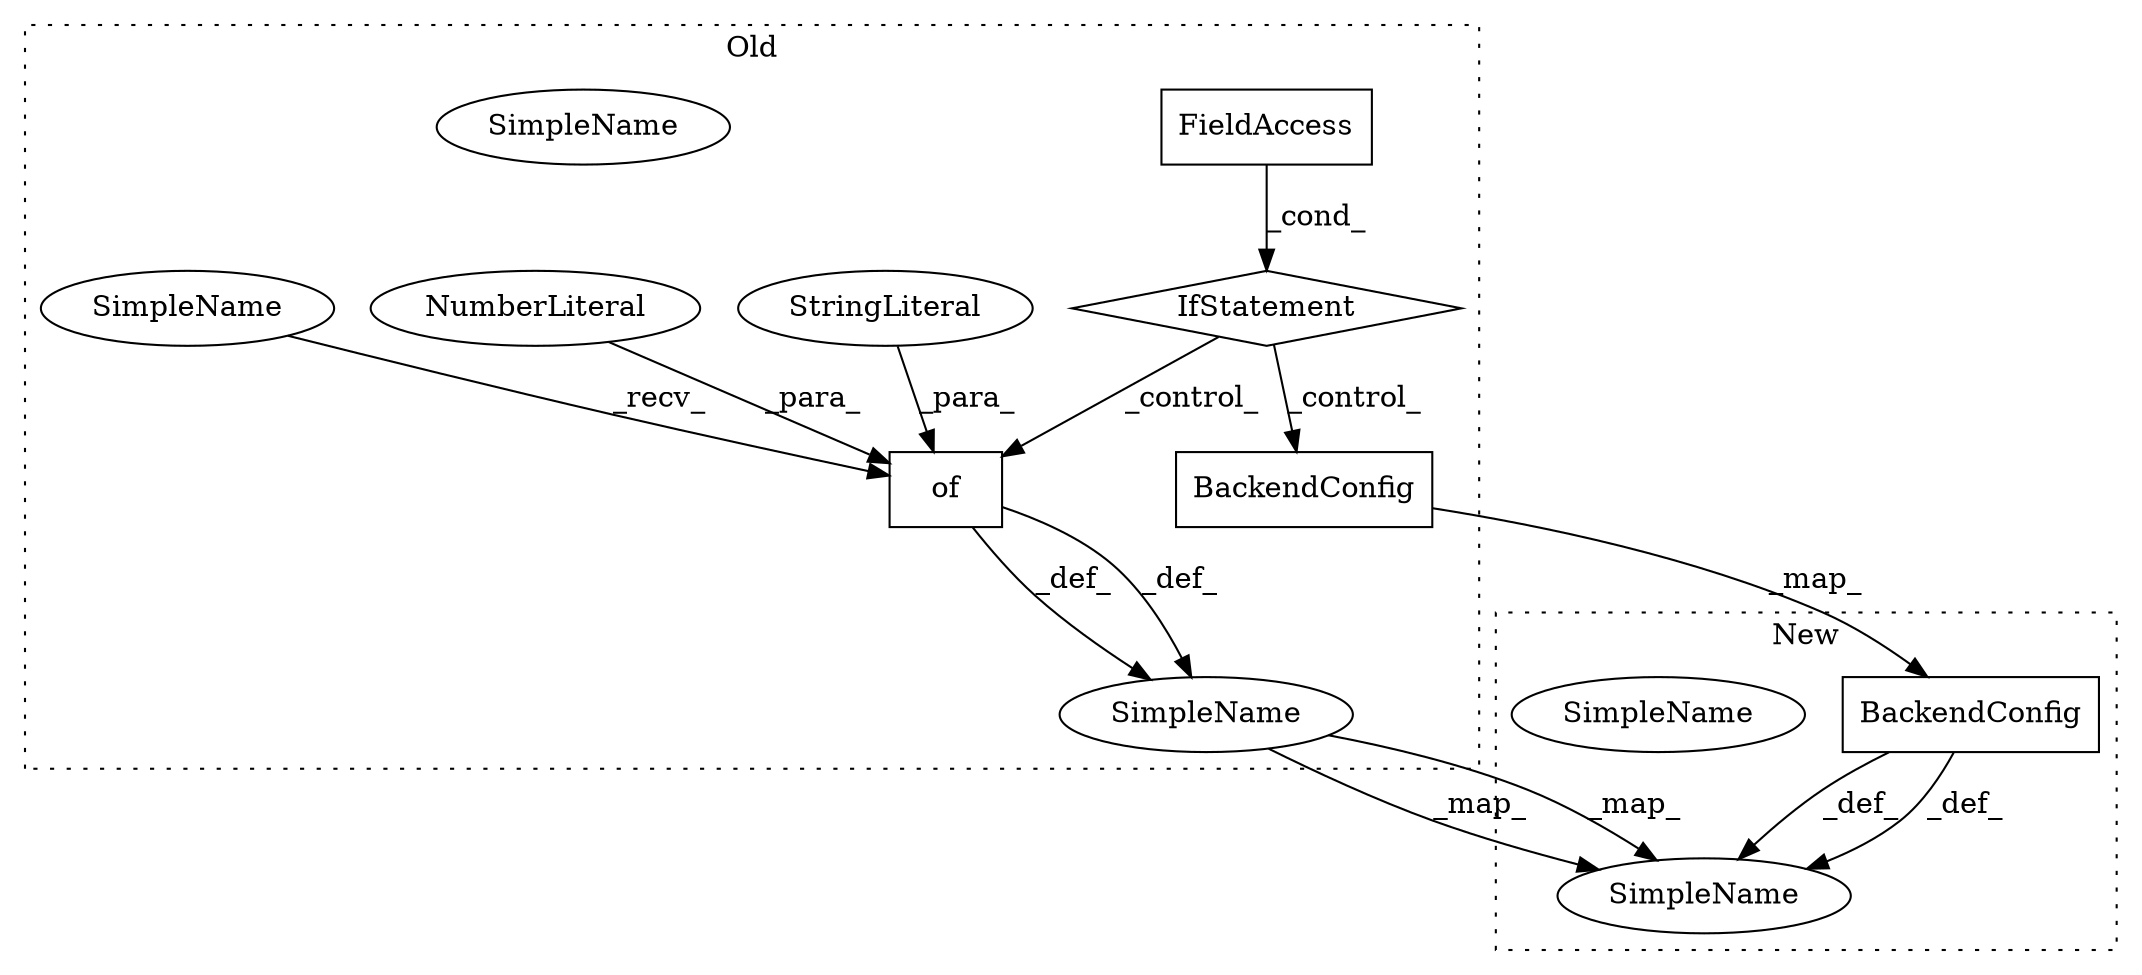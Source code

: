 digraph G {
subgraph cluster0 {
1 [label="BackendConfig" a="32" s="17778,17793" l="14,1" shape="box"];
3 [label="IfStatement" a="25" s="17748" l="3" shape="diamond"];
4 [label="FieldAccess" a="22" s="17731" l="17" shape="box"];
5 [label="of" a="32" s="17755,17774" l="3,1" shape="box"];
6 [label="StringLiteral" a="45" s="17758" l="14" shape="ellipse"];
7 [label="NumberLiteral" a="34" s="17773" l="1" shape="ellipse"];
8 [label="SimpleName" a="42" s="17723" l="6" shape="ellipse"];
11 [label="SimpleName" a="42" s="17723" l="6" shape="ellipse"];
12 [label="SimpleName" a="42" s="17751" l="3" shape="ellipse"];
label = "Old";
style="dotted";
}
subgraph cluster1 {
2 [label="BackendConfig" a="32" s="17236,17251" l="14,1" shape="box"];
9 [label="SimpleName" a="42" s="17229" l="6" shape="ellipse"];
10 [label="SimpleName" a="42" s="17229" l="6" shape="ellipse"];
label = "New";
style="dotted";
}
1 -> 2 [label="_map_"];
2 -> 10 [label="_def_"];
2 -> 10 [label="_def_"];
3 -> 1 [label="_control_"];
3 -> 5 [label="_control_"];
4 -> 3 [label="_cond_"];
5 -> 11 [label="_def_"];
5 -> 11 [label="_def_"];
6 -> 5 [label="_para_"];
7 -> 5 [label="_para_"];
11 -> 10 [label="_map_"];
11 -> 10 [label="_map_"];
12 -> 5 [label="_recv_"];
}